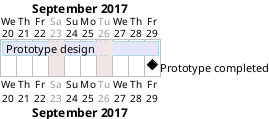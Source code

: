 {
  "sha1": "nf2vaazi041a0vcdgv3xrp4oktucjx4",
  "insertion": {
    "when": "2024-06-04T17:28:38.526Z",
    "user": "plantuml@gmail.com"
  }
}
@startgantt
Saturday are closed
Project starts the 20th of september 2017
2017/09/26 is closed
'2017/09/27 is closed
[Prototype design] as [TASK1] lasts 8 days
[TASK1] is colored in Lavender/LightBlue
[Prototype completed] happens at [TASK1]'s end
'[Prototype design2] as [TASK2] lasts 10 days
@endgantt

